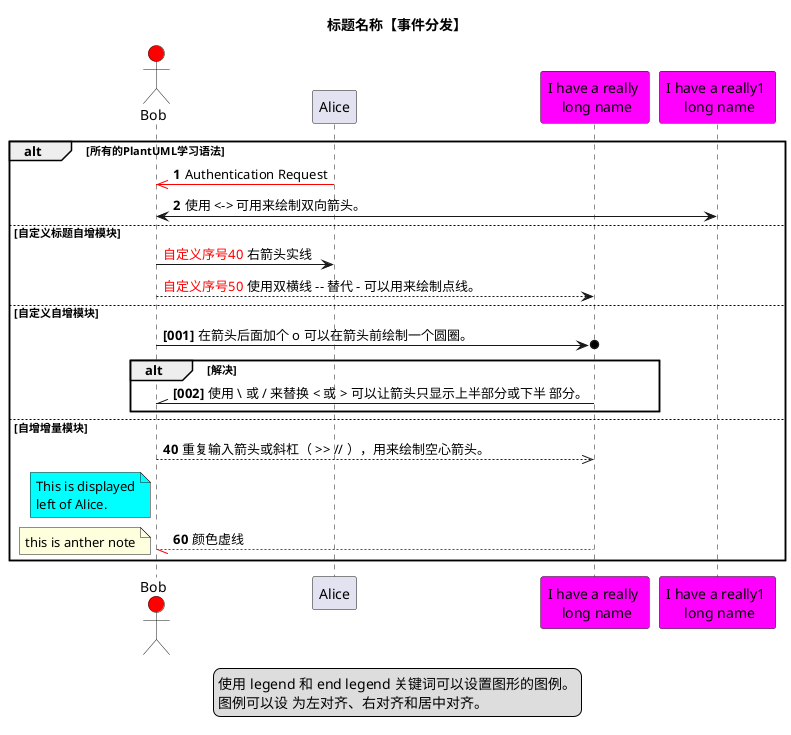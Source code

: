 @startuml
'https://plantuml.com/sequence-diagram

autonumber /'自动给加上序号'/
actor Bob #red
  ' The only defference between actor
  ' and participant is the drawing
  participant Alice
  participant "I have a really \n long name" as L #FF00ff
  participant "I have a really1 \n long name" as J #FF00ff

  /' You can also declare:
     participant L as "I have a really\nlong name" #99ff99
    '/
  title 标题名称【事件分发】
alt 所有的PlantUML学习语法
  Alice -[#red]>> Bob: Authentication Request
  Bob <-> J: 使用 <-> 可用来绘制双向箭头。
else 自定义标题自增模块
  autonumber 40 10 "<font color=red>自定义序号"
  Bob -> Alice: 右箭头实线
  Bob --> L: 使用双横线 -- 替代 - 可以用来绘制点线。
else 自定义自增模块
  autonumber "<b>[000]"
  Bob ->o L: 在箭头后面加个 o 可以在箭头前绘制一个圆圈。
  alt 解决
  Bob //- L: 使用 \ 或 / 来替换 < 或 > 可以让箭头只显示上半部分或下半 部分。
  end
else 自增增量模块
  autonumber 40 20 /'40是基础，20是下一个序号的增量'/
  Bob -->> L: 重复输入箭头或斜杠（ >> // ），用来绘制空心箭头。
  note left of Bob #aqua
         This is displayed
         left of Alice.
    end note
  Bob \\[#red]-- L: 颜色虚线
  note left: this is anther note
  legend center
     使用 legend 和 end legend 关键词可以设置图形的图例。
     图例可以设 为左对齐、右对齐和居中对齐。
  endlegend
end

@enduml